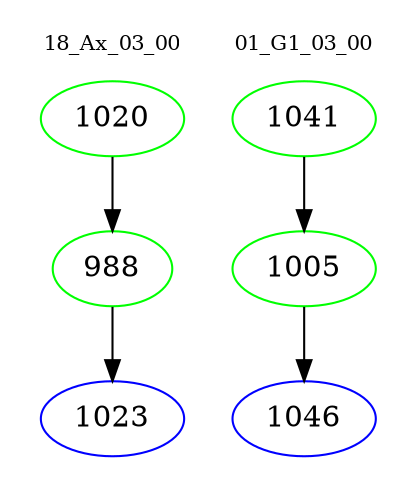 digraph{
subgraph cluster_0 {
color = white
label = "18_Ax_03_00";
fontsize=10;
T0_1020 [label="1020", color="green"]
T0_1020 -> T0_988 [color="black"]
T0_988 [label="988", color="green"]
T0_988 -> T0_1023 [color="black"]
T0_1023 [label="1023", color="blue"]
}
subgraph cluster_1 {
color = white
label = "01_G1_03_00";
fontsize=10;
T1_1041 [label="1041", color="green"]
T1_1041 -> T1_1005 [color="black"]
T1_1005 [label="1005", color="green"]
T1_1005 -> T1_1046 [color="black"]
T1_1046 [label="1046", color="blue"]
}
}

